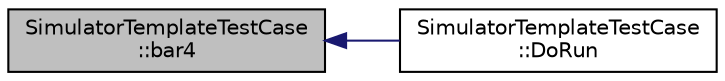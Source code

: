 digraph "SimulatorTemplateTestCase::bar4"
{
  edge [fontname="Helvetica",fontsize="10",labelfontname="Helvetica",labelfontsize="10"];
  node [fontname="Helvetica",fontsize="10",shape=record];
  rankdir="LR";
  Node1 [label="SimulatorTemplateTestCase\l::bar4",height=0.2,width=0.4,color="black", fillcolor="grey75", style="filled", fontcolor="black"];
  Node1 -> Node2 [dir="back",color="midnightblue",fontsize="10",style="solid"];
  Node2 [label="SimulatorTemplateTestCase\l::DoRun",height=0.2,width=0.4,color="black", fillcolor="white", style="filled",URL="$d6/d69/classSimulatorTemplateTestCase.html#a31db3029349f8d2860e1d0e012fa11de",tooltip="Implementation to actually run this TestCase. "];
}
